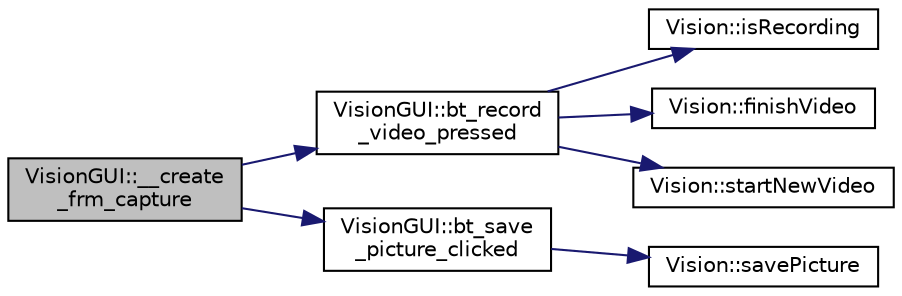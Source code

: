 digraph "VisionGUI::__create_frm_capture"
{
 // INTERACTIVE_SVG=YES
  edge [fontname="Helvetica",fontsize="10",labelfontname="Helvetica",labelfontsize="10"];
  node [fontname="Helvetica",fontsize="10",shape=record];
  rankdir="LR";
  Node47 [label="VisionGUI::__create\l_frm_capture",height=0.2,width=0.4,color="black", fillcolor="grey75", style="filled", fontcolor="black"];
  Node47 -> Node48 [color="midnightblue",fontsize="10",style="solid",fontname="Helvetica"];
  Node48 [label="VisionGUI::bt_record\l_video_pressed",height=0.2,width=0.4,color="black", fillcolor="white", style="filled",URL="$class_vision_g_u_i.html#a78a250ff8c2520a56dce79d824dbeb85",tooltip="Starts video recording when &#39;REC&#39; button is pressed, changing its label to &#39;Stop&#39;, and vice-versa. If &#39;Video name&#39; textfield is empty, a numeric ID value will be assigned. "];
  Node48 -> Node49 [color="midnightblue",fontsize="10",style="solid",fontname="Helvetica"];
  Node49 [label="Vision::isRecording",height=0.2,width=0.4,color="black", fillcolor="white", style="filled",URL="$class_vision.html#a7990c9cb8684e1d1c92a5b6aa99abe6f"];
  Node48 -> Node50 [color="midnightblue",fontsize="10",style="solid",fontname="Helvetica"];
  Node50 [label="Vision::finishVideo",height=0.2,width=0.4,color="black", fillcolor="white", style="filled",URL="$class_vision.html#a5c7366071fde8a1b916be0721adaa275"];
  Node48 -> Node51 [color="midnightblue",fontsize="10",style="solid",fontname="Helvetica"];
  Node51 [label="Vision::startNewVideo",height=0.2,width=0.4,color="black", fillcolor="white", style="filled",URL="$class_vision.html#ae3ec43e811508f326910f99c416332db"];
  Node47 -> Node52 [color="midnightblue",fontsize="10",style="solid",fontname="Helvetica"];
  Node52 [label="VisionGUI::bt_save\l_picture_clicked",height=0.2,width=0.4,color="black", fillcolor="white", style="filled",URL="$class_vision_g_u_i.html#a0f0a52b29ccd843b3e5a200d2618cd6a",tooltip="Saves the actual frame image in /media/pictures when &#39;save&#39; button is clicked If &#39;Picture name&#39; textf..."];
  Node52 -> Node53 [color="midnightblue",fontsize="10",style="solid",fontname="Helvetica"];
  Node53 [label="Vision::savePicture",height=0.2,width=0.4,color="black", fillcolor="white", style="filled",URL="$class_vision.html#a324ad2f355fa414ee484e8ce9b247ffc"];
}
